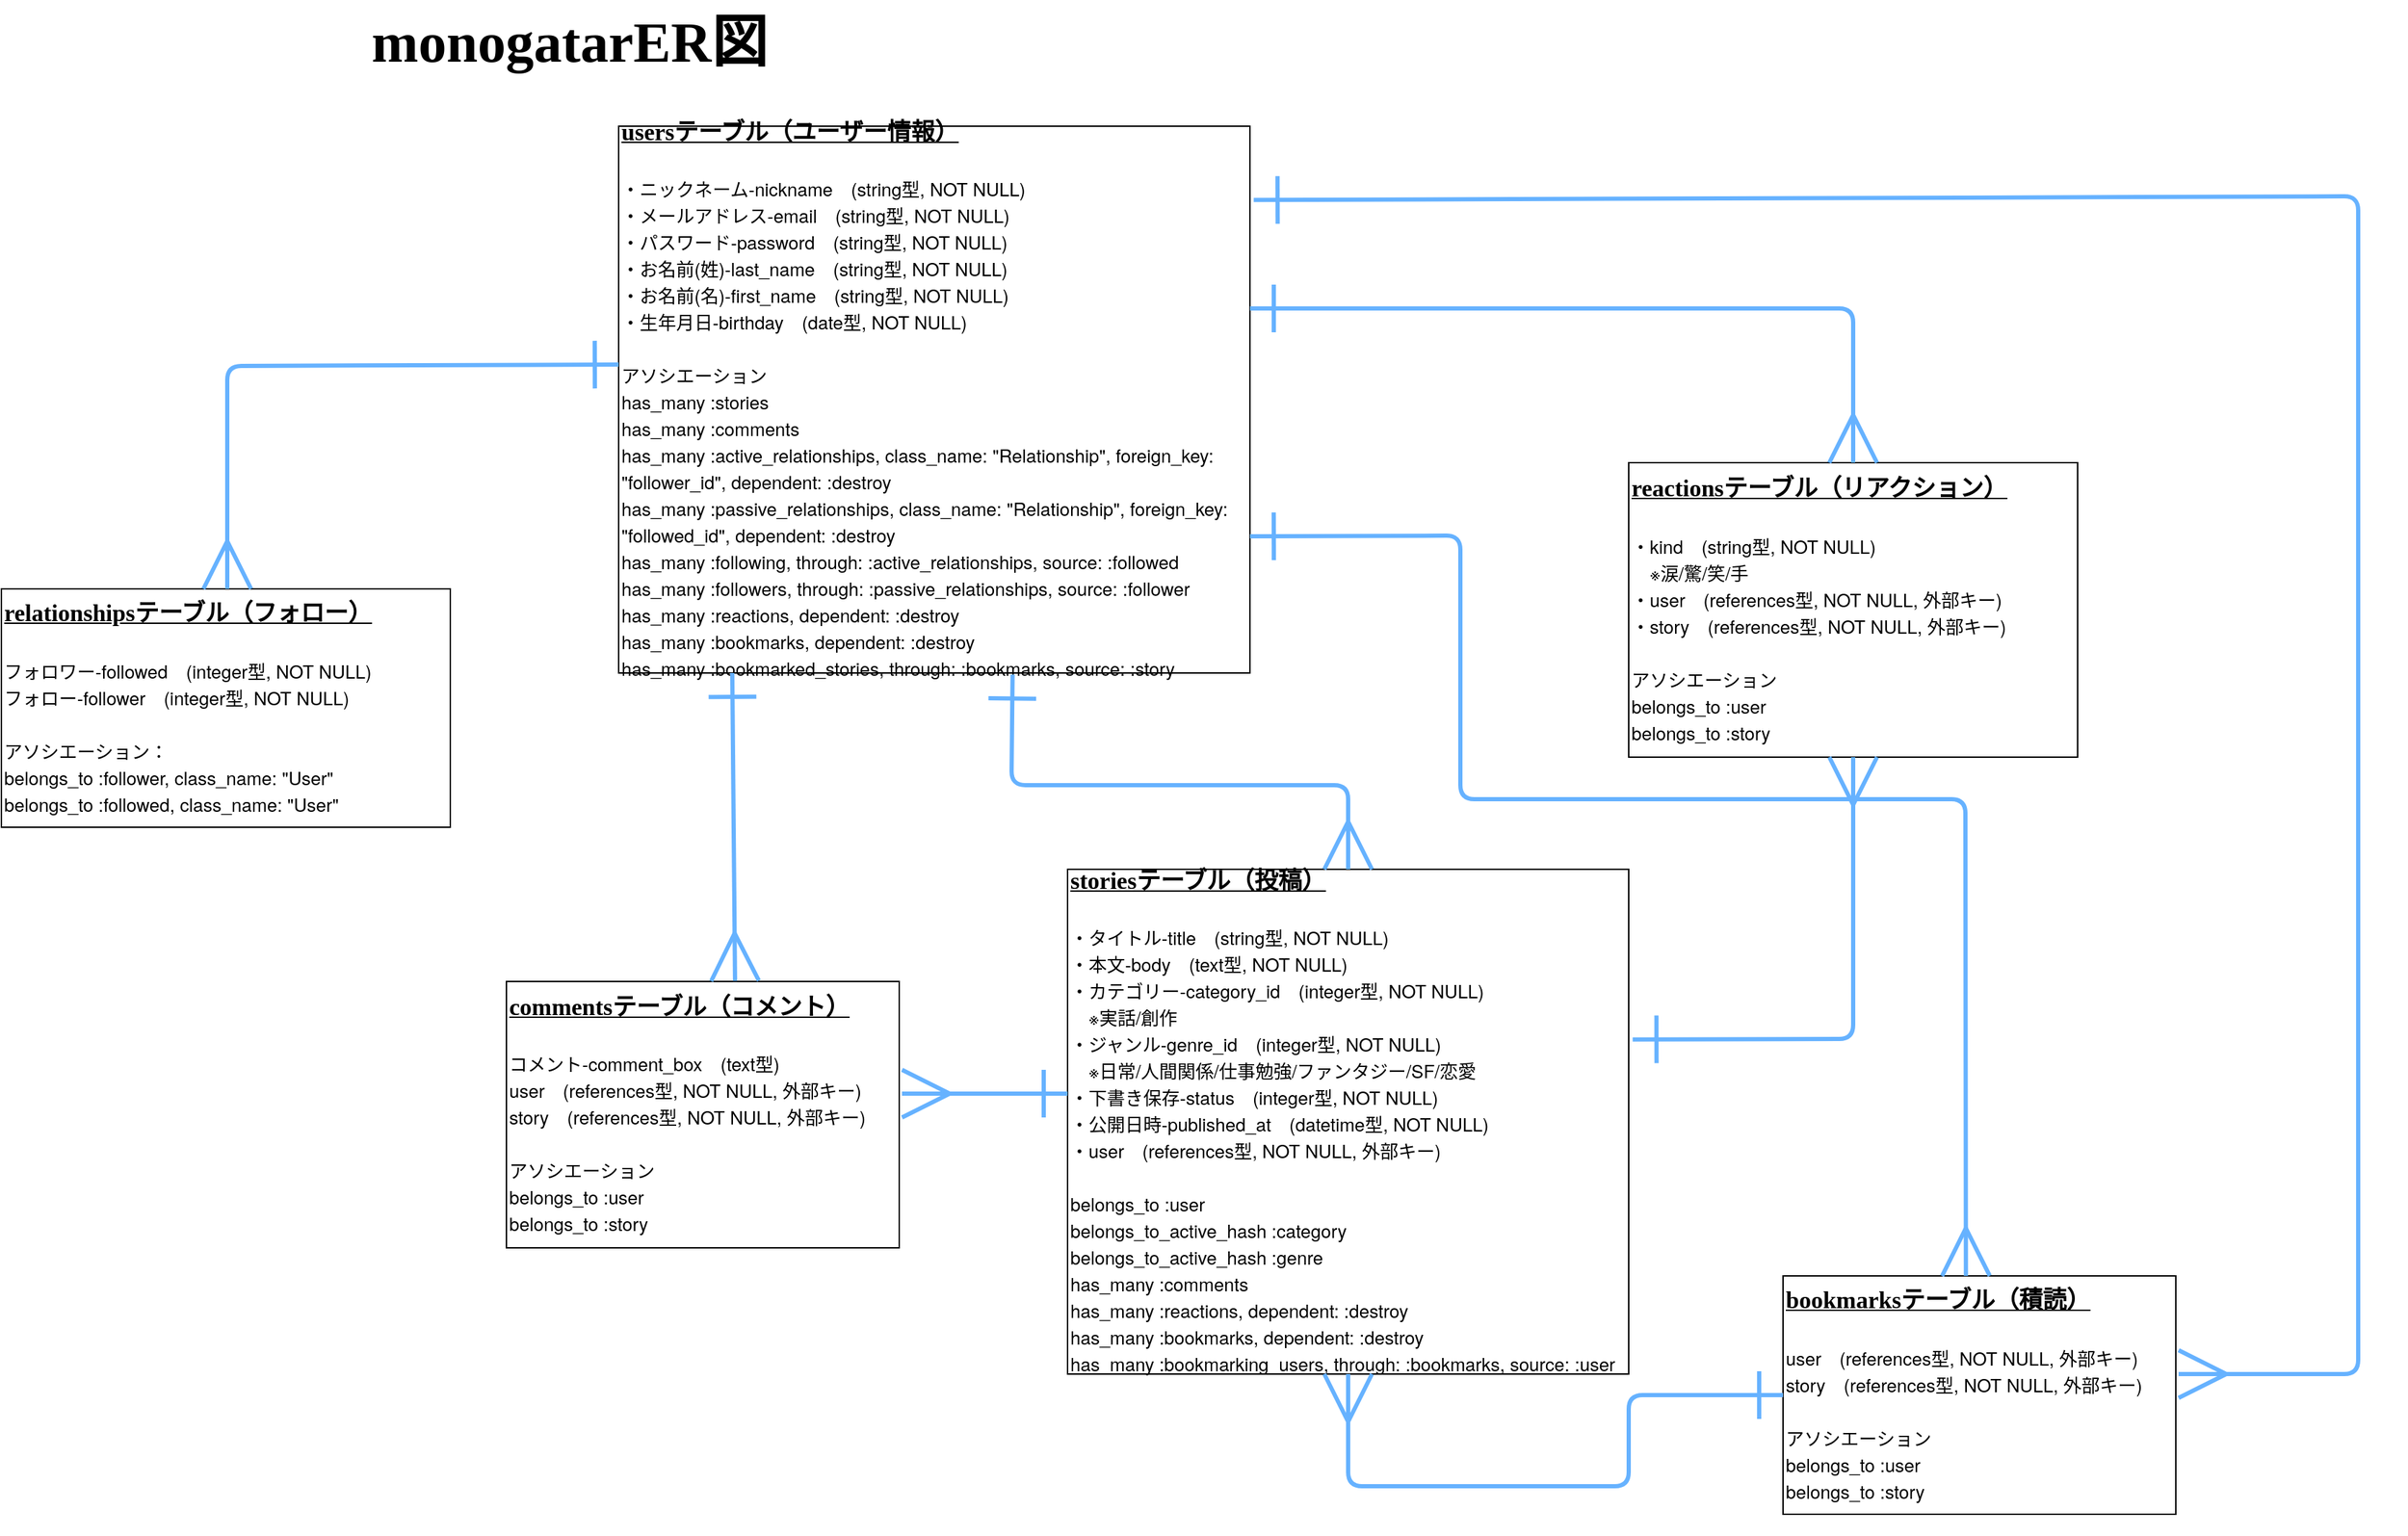 <mxfile>
    <diagram id="p2JCyT6QtljaESeIyJnu" name="er">
        <mxGraphModel dx="2963" dy="1876" grid="1" gridSize="10" guides="1" tooltips="1" connect="1" arrows="1" fold="1" page="1" pageScale="1" pageWidth="827" pageHeight="1169" math="0" shadow="0">
            <root>
                <mxCell id="0"/>
                <mxCell id="1" parent="0"/>
                <mxCell id="5" value="&lt;font face=&quot;Lucida Console&quot; style=&quot;font-size: 17px;&quot;&gt;&lt;b style=&quot;&quot;&gt;&lt;u style=&quot;&quot;&gt;usersテーブル（ユーザー情報）&lt;/u&gt;&lt;/b&gt;&lt;/font&gt;&lt;div&gt;&lt;font face=&quot;Lucida Console&quot; style=&quot;font-size: 17px;&quot;&gt;&lt;br&gt;&lt;/font&gt;&lt;/div&gt;&lt;div&gt;&lt;p style=&quot;margin: 0px; font-variant-numeric: normal; font-variant-east-asian: normal; font-variant-alternates: normal; font-size-adjust: none; font-kerning: auto; font-optical-sizing: auto; font-feature-settings: normal; font-variation-settings: normal; font-variant-position: normal; font-variant-emoji: normal; font-stretch: normal; font-size: 13px; line-height: normal; font-family: &amp;quot;Helvetica Neue&amp;quot;; color: rgb(0, 0, 0);&quot; class=&quot;p1&quot;&gt;・ニックネーム-nickname　(string型, NOT NULL)&lt;/p&gt;&lt;p style=&quot;margin: 0px; font-variant-numeric: normal; font-variant-east-asian: normal; font-variant-alternates: normal; font-size-adjust: none; font-kerning: auto; font-optical-sizing: auto; font-feature-settings: normal; font-variation-settings: normal; font-variant-position: normal; font-variant-emoji: normal; font-stretch: normal; font-size: 13px; line-height: normal; font-family: &amp;quot;Helvetica Neue&amp;quot;; color: rgb(0, 0, 0);&quot; class=&quot;p1&quot;&gt;・メールアドレス-email　(string型, NOT NULL)&lt;/p&gt;&lt;p style=&quot;margin: 0px; font-variant-numeric: normal; font-variant-east-asian: normal; font-variant-alternates: normal; font-size-adjust: none; font-kerning: auto; font-optical-sizing: auto; font-feature-settings: normal; font-variation-settings: normal; font-variant-position: normal; font-variant-emoji: normal; font-stretch: normal; font-size: 13px; line-height: normal; font-family: &amp;quot;Helvetica Neue&amp;quot;; color: rgb(0, 0, 0);&quot; class=&quot;p1&quot;&gt;・パスワード-password　(string型, NOT NULL)&lt;/p&gt;&lt;p style=&quot;margin: 0px; font-variant-numeric: normal; font-variant-east-asian: normal; font-variant-alternates: normal; font-size-adjust: none; font-kerning: auto; font-optical-sizing: auto; font-feature-settings: normal; font-variation-settings: normal; font-variant-position: normal; font-variant-emoji: normal; font-stretch: normal; font-size: 13px; line-height: normal; font-family: &amp;quot;Helvetica Neue&amp;quot;; color: rgb(0, 0, 0);&quot; class=&quot;p1&quot;&gt;・お名前(姓)-last_name　(string型, NOT NULL)&lt;/p&gt;&lt;p style=&quot;margin: 0px; font-variant-numeric: normal; font-variant-east-asian: normal; font-variant-alternates: normal; font-size-adjust: none; font-kerning: auto; font-optical-sizing: auto; font-feature-settings: normal; font-variation-settings: normal; font-variant-position: normal; font-variant-emoji: normal; font-stretch: normal; font-size: 13px; line-height: normal; font-family: &amp;quot;Helvetica Neue&amp;quot;; color: rgb(0, 0, 0);&quot; class=&quot;p1&quot;&gt;・お名前(名)-first_name　(string型, NOT NULL)&lt;/p&gt;&lt;p style=&quot;margin: 0px; font-variant-numeric: normal; font-variant-east-asian: normal; font-variant-alternates: normal; font-size-adjust: none; font-kerning: auto; font-optical-sizing: auto; font-feature-settings: normal; font-variation-settings: normal; font-variant-position: normal; font-variant-emoji: normal; font-stretch: normal; font-size: 13px; line-height: normal; font-family: &amp;quot;Helvetica Neue&amp;quot;; color: rgb(0, 0, 0);&quot; class=&quot;p1&quot;&gt;・生年月日-birthday　(date型, NOT NULL)&lt;/p&gt;&lt;p style=&quot;margin: 0px; font-variant-numeric: normal; font-variant-east-asian: normal; font-variant-alternates: normal; font-size-adjust: none; font-kerning: auto; font-optical-sizing: auto; font-feature-settings: normal; font-variation-settings: normal; font-variant-position: normal; font-variant-emoji: normal; font-stretch: normal; font-size: 13px; line-height: normal; font-family: &amp;quot;Helvetica Neue&amp;quot;; min-height: 15px; color: rgb(0, 0, 0);&quot; class=&quot;p2&quot;&gt;&lt;br&gt;&lt;/p&gt;&lt;p style=&quot;margin: 0px; font-variant-numeric: normal; font-variant-east-asian: normal; font-variant-alternates: normal; font-size-adjust: none; font-kerning: auto; font-optical-sizing: auto; font-feature-settings: normal; font-variation-settings: normal; font-variant-position: normal; font-variant-emoji: normal; font-stretch: normal; font-size: 13px; line-height: normal; font-family: &amp;quot;Helvetica Neue&amp;quot;; color: rgb(0, 0, 0);&quot; class=&quot;p1&quot;&gt;アソシエーション&lt;/p&gt;&lt;p style=&quot;margin: 0px; font-variant-numeric: normal; font-variant-east-asian: normal; font-variant-alternates: normal; font-size-adjust: none; font-kerning: auto; font-optical-sizing: auto; font-feature-settings: normal; font-variation-settings: normal; font-variant-position: normal; font-variant-emoji: normal; font-stretch: normal; font-size: 13px; line-height: normal; font-family: &amp;quot;Helvetica Neue&amp;quot;; color: rgb(0, 0, 0);&quot; class=&quot;p1&quot;&gt;has_many :stories&lt;/p&gt;&lt;p style=&quot;margin: 0px; font-variant-numeric: normal; font-variant-east-asian: normal; font-variant-alternates: normal; font-size-adjust: none; font-kerning: auto; font-optical-sizing: auto; font-feature-settings: normal; font-variation-settings: normal; font-variant-position: normal; font-variant-emoji: normal; font-stretch: normal; font-size: 13px; line-height: normal; font-family: &amp;quot;Helvetica Neue&amp;quot;; color: rgb(0, 0, 0);&quot; class=&quot;p1&quot;&gt;has_many :comments&lt;/p&gt;&lt;p style=&quot;margin: 0px; font-variant-numeric: normal; font-variant-east-asian: normal; font-variant-alternates: normal; font-size-adjust: none; font-kerning: auto; font-optical-sizing: auto; font-feature-settings: normal; font-variation-settings: normal; font-variant-position: normal; font-variant-emoji: normal; font-stretch: normal; font-size: 13px; line-height: normal; font-family: &amp;quot;Helvetica Neue&amp;quot;; color: rgb(0, 0, 0);&quot; class=&quot;p1&quot;&gt;has_many :active_relationships, class_name: &quot;Relationship&quot;, foreign_key: &quot;follower_id&quot;, dependent: :destroy&lt;/p&gt;&lt;p style=&quot;margin: 0px; font-variant-numeric: normal; font-variant-east-asian: normal; font-variant-alternates: normal; font-size-adjust: none; font-kerning: auto; font-optical-sizing: auto; font-feature-settings: normal; font-variation-settings: normal; font-variant-position: normal; font-variant-emoji: normal; font-stretch: normal; font-size: 13px; line-height: normal; font-family: &amp;quot;Helvetica Neue&amp;quot;; color: rgb(0, 0, 0);&quot; class=&quot;p1&quot;&gt;has_many :passive_relationships, class_name: &quot;Relationship&quot;, foreign_key: &quot;followed_id&quot;, dependent: :destroy&lt;/p&gt;&lt;p style=&quot;margin: 0px; font-variant-numeric: normal; font-variant-east-asian: normal; font-variant-alternates: normal; font-size-adjust: none; font-kerning: auto; font-optical-sizing: auto; font-feature-settings: normal; font-variation-settings: normal; font-variant-position: normal; font-variant-emoji: normal; font-stretch: normal; font-size: 13px; line-height: normal; font-family: &amp;quot;Helvetica Neue&amp;quot;; color: rgb(0, 0, 0);&quot; class=&quot;p1&quot;&gt;has_many :following, through: :active_relationships, source: :followed&lt;/p&gt;&lt;p style=&quot;margin: 0px; font-variant-numeric: normal; font-variant-east-asian: normal; font-variant-alternates: normal; font-size-adjust: none; font-kerning: auto; font-optical-sizing: auto; font-feature-settings: normal; font-variation-settings: normal; font-variant-position: normal; font-variant-emoji: normal; font-stretch: normal; font-size: 13px; line-height: normal; font-family: &amp;quot;Helvetica Neue&amp;quot;; color: rgb(0, 0, 0);&quot; class=&quot;p1&quot;&gt;has_many :followers, through: :passive_relationships, source: :follower&lt;/p&gt;&lt;p style=&quot;margin: 0px; font-variant-numeric: normal; font-variant-east-asian: normal; font-variant-alternates: normal; font-size-adjust: none; font-kerning: auto; font-optical-sizing: auto; font-feature-settings: normal; font-variation-settings: normal; font-variant-position: normal; font-variant-emoji: normal; font-stretch: normal; font-size: 13px; line-height: normal; font-family: &amp;quot;Helvetica Neue&amp;quot;; color: rgb(0, 0, 0);&quot; class=&quot;p1&quot;&gt;has_many :reactions, dependent: :destroy&lt;/p&gt;&lt;p style=&quot;margin: 0px; font-variant-numeric: normal; font-variant-east-asian: normal; font-variant-alternates: normal; font-size-adjust: none; font-kerning: auto; font-optical-sizing: auto; font-feature-settings: normal; font-variation-settings: normal; font-variant-position: normal; font-variant-emoji: normal; font-stretch: normal; font-size: 13px; line-height: normal; font-family: &amp;quot;Helvetica Neue&amp;quot;; color: rgb(0, 0, 0);&quot; class=&quot;p1&quot;&gt;has_many :bookmarks, dependent: :destroy&lt;/p&gt;&lt;p style=&quot;margin: 0px; font-variant-numeric: normal; font-variant-east-asian: normal; font-variant-alternates: normal; font-size-adjust: none; font-kerning: auto; font-optical-sizing: auto; font-feature-settings: normal; font-variation-settings: normal; font-variant-position: normal; font-variant-emoji: normal; font-stretch: normal; font-size: 13px; line-height: normal; font-family: &amp;quot;Helvetica Neue&amp;quot;; color: rgb(0, 0, 0);&quot; class=&quot;p1&quot;&gt;has_many :bookmarked_stories, through: :bookmarks, source: :story&lt;/p&gt;&lt;/div&gt;" style="rounded=0;whiteSpace=wrap;html=1;align=left;" parent="1" vertex="1">
                    <mxGeometry x="-200" y="150" width="450" height="390" as="geometry"/>
                </mxCell>
                <mxCell id="6" value="&lt;font style=&quot;font-size: 40px;&quot; face=&quot;Lucida Console&quot;&gt;&lt;b style=&quot;&quot;&gt;monogatar&lt;/b&gt;&lt;/font&gt;&lt;b style=&quot;font-size: 40px; font-family: &amp;quot;Lucida Console&amp;quot;; background-color: transparent;&quot;&gt;ER図&lt;/b&gt;" style="text;strokeColor=none;align=center;fillColor=none;html=1;verticalAlign=middle;whiteSpace=wrap;rounded=0;" parent="1" vertex="1">
                    <mxGeometry x="-440" y="60" width="410" height="60" as="geometry"/>
                </mxCell>
                <mxCell id="8" value="&lt;font face=&quot;Lucida Console&quot; style=&quot;font-size: 17px;&quot;&gt;&lt;b style=&quot;&quot;&gt;&lt;u style=&quot;&quot;&gt;storiesテーブル（投稿）&lt;/u&gt;&lt;/b&gt;&lt;/font&gt;&lt;div&gt;&lt;p style=&quot;margin: 0px; font-variant-numeric: normal; font-variant-east-asian: normal; font-variant-alternates: normal; font-size-adjust: none; font-kerning: auto; font-optical-sizing: auto; font-feature-settings: normal; font-variation-settings: normal; font-variant-position: normal; font-variant-emoji: normal; font-stretch: normal; font-size: 13px; line-height: normal; font-family: &amp;quot;Helvetica Neue&amp;quot;; color: rgb(0, 0, 0);&quot; class=&quot;p1&quot;&gt;&lt;br&gt;&lt;/p&gt;&lt;p style=&quot;margin: 0px; font-variant-numeric: normal; font-variant-east-asian: normal; font-variant-alternates: normal; font-size-adjust: none; font-kerning: auto; font-optical-sizing: auto; font-feature-settings: normal; font-variation-settings: normal; font-variant-position: normal; font-variant-emoji: normal; font-stretch: normal; font-size: 13px; line-height: normal; font-family: &amp;quot;Helvetica Neue&amp;quot;; color: rgb(0, 0, 0);&quot; class=&quot;p1&quot;&gt;・タイトル-title　(string型, NOT NULL)&lt;/p&gt;&lt;p style=&quot;margin: 0px; font-variant-numeric: normal; font-variant-east-asian: normal; font-variant-alternates: normal; font-size-adjust: none; font-kerning: auto; font-optical-sizing: auto; font-feature-settings: normal; font-variation-settings: normal; font-variant-position: normal; font-variant-emoji: normal; font-stretch: normal; font-size: 13px; line-height: normal; font-family: &amp;quot;Helvetica Neue&amp;quot;; color: rgb(0, 0, 0);&quot; class=&quot;p1&quot;&gt;・本文-body　(text型, NOT NULL)&lt;/p&gt;&lt;p style=&quot;margin: 0px; font-variant-numeric: normal; font-variant-east-asian: normal; font-variant-alternates: normal; font-size-adjust: none; font-kerning: auto; font-optical-sizing: auto; font-feature-settings: normal; font-variation-settings: normal; font-variant-position: normal; font-variant-emoji: normal; font-stretch: normal; font-size: 13px; line-height: normal; font-family: &amp;quot;Helvetica Neue&amp;quot;; color: rgb(0, 0, 0);&quot; class=&quot;p1&quot;&gt;・カテゴリー-category_id　(integer型, NOT NULL)&lt;/p&gt;&lt;p style=&quot;margin: 0px; font-variant-numeric: normal; font-variant-east-asian: normal; font-variant-alternates: normal; font-size-adjust: none; font-kerning: auto; font-optical-sizing: auto; font-feature-settings: normal; font-variation-settings: normal; font-variant-position: normal; font-variant-emoji: normal; font-stretch: normal; font-size: 13px; line-height: normal; font-family: &amp;quot;Helvetica Neue&amp;quot;; color: rgb(0, 0, 0);&quot; class=&quot;p1&quot;&gt;　※実話/創作&lt;/p&gt;&lt;p style=&quot;margin: 0px; font-variant-numeric: normal; font-variant-east-asian: normal; font-variant-alternates: normal; font-size-adjust: none; font-kerning: auto; font-optical-sizing: auto; font-feature-settings: normal; font-variation-settings: normal; font-variant-position: normal; font-variant-emoji: normal; font-stretch: normal; font-size: 13px; line-height: normal; font-family: &amp;quot;Helvetica Neue&amp;quot;; color: rgb(0, 0, 0);&quot; class=&quot;p1&quot;&gt;・ジャンル-genre_id　(integer型&lt;span style=&quot;color: rgb(0, 0, 0); background-color: transparent;&quot;&gt;, NOT NULL)&lt;/span&gt;&lt;/p&gt;&lt;p style=&quot;margin: 0px; font-variant-numeric: normal; font-variant-east-asian: normal; font-variant-alternates: normal; font-size-adjust: none; font-kerning: auto; font-optical-sizing: auto; font-feature-settings: normal; font-variation-settings: normal; font-variant-position: normal; font-variant-emoji: normal; font-stretch: normal; font-size: 13px; line-height: normal; font-family: &amp;quot;Helvetica Neue&amp;quot;; color: rgb(0, 0, 0);&quot; class=&quot;p1&quot;&gt;　※日常/人間関係/仕事勉強/ファンタジー/SF/恋愛&lt;/p&gt;&lt;p style=&quot;margin: 0px; font-variant-numeric: normal; font-variant-east-asian: normal; font-variant-alternates: normal; font-size-adjust: none; font-kerning: auto; font-optical-sizing: auto; font-feature-settings: normal; font-variation-settings: normal; font-variant-position: normal; font-variant-emoji: normal; font-stretch: normal; font-size: 13px; line-height: normal; font-family: &amp;quot;Helvetica Neue&amp;quot;; color: rgb(0, 0, 0);&quot; class=&quot;p1&quot;&gt;・下書き保存-status　(integer型&lt;span style=&quot;color: rgb(0, 0, 0); background-color: transparent;&quot;&gt;, NOT NULL)&lt;/span&gt;&lt;/p&gt;&lt;p style=&quot;margin: 0px; font-variant-numeric: normal; font-variant-east-asian: normal; font-variant-alternates: normal; font-size-adjust: none; font-kerning: auto; font-optical-sizing: auto; font-feature-settings: normal; font-variation-settings: normal; font-variant-position: normal; font-variant-emoji: normal; font-stretch: normal; font-size: 13px; line-height: normal; font-family: &amp;quot;Helvetica Neue&amp;quot;; color: rgb(0, 0, 0);&quot; class=&quot;p1&quot;&gt;・公開日時-&lt;span style=&quot;color: rgb(0, 0, 0); background-color: transparent;&quot;&gt;published_at　(datetime型&lt;/span&gt;&lt;span style=&quot;color: rgb(0, 0, 0); background-color: transparent;&quot;&gt;, NOT NULL)&lt;/span&gt;&lt;/p&gt;&lt;p style=&quot;margin: 0px; font-variant-numeric: normal; font-variant-east-asian: normal; font-variant-alternates: normal; font-size-adjust: none; font-kerning: auto; font-optical-sizing: auto; font-feature-settings: normal; font-variation-settings: normal; font-variant-position: normal; font-variant-emoji: normal; font-stretch: normal; font-size: 13px; line-height: normal; font-family: &amp;quot;Helvetica Neue&amp;quot;; color: rgb(0, 0, 0);&quot; class=&quot;p1&quot;&gt;・user　(references型, NOT NULL, 外部キー)&lt;/p&gt;&lt;p style=&quot;margin: 0px; font-variant-numeric: normal; font-variant-east-asian: normal; font-variant-alternates: normal; font-size-adjust: none; font-kerning: auto; font-optical-sizing: auto; font-feature-settings: normal; font-variation-settings: normal; font-variant-position: normal; font-variant-emoji: normal; font-stretch: normal; font-size: 13px; line-height: normal; font-family: &amp;quot;Helvetica Neue&amp;quot;; min-height: 15px; color: rgb(0, 0, 0);&quot; class=&quot;p2&quot;&gt;&lt;br&gt;&lt;/p&gt;&lt;p style=&quot;margin: 0px; font-variant-numeric: normal; font-variant-east-asian: normal; font-variant-alternates: normal; font-size-adjust: none; font-kerning: auto; font-optical-sizing: auto; font-feature-settings: normal; font-variation-settings: normal; font-variant-position: normal; font-variant-emoji: normal; font-stretch: normal; font-size: 13px; line-height: normal; font-family: &amp;quot;Helvetica Neue&amp;quot;; color: rgb(0, 0, 0);&quot; class=&quot;p1&quot;&gt;belongs_to :user&lt;/p&gt;&lt;p style=&quot;margin: 0px; font-variant-numeric: normal; font-variant-east-asian: normal; font-variant-alternates: normal; font-size-adjust: none; font-kerning: auto; font-optical-sizing: auto; font-feature-settings: normal; font-variation-settings: normal; font-variant-position: normal; font-variant-emoji: normal; font-stretch: normal; font-size: 13px; line-height: normal; font-family: &amp;quot;Helvetica Neue&amp;quot;; color: rgb(0, 0, 0);&quot; class=&quot;p1&quot;&gt;belongs_to_active_hash :category&lt;/p&gt;&lt;p style=&quot;margin: 0px; font-variant-numeric: normal; font-variant-east-asian: normal; font-variant-alternates: normal; font-size-adjust: none; font-kerning: auto; font-optical-sizing: auto; font-feature-settings: normal; font-variation-settings: normal; font-variant-position: normal; font-variant-emoji: normal; font-stretch: normal; font-size: 13px; line-height: normal; font-family: &amp;quot;Helvetica Neue&amp;quot;; color: rgb(0, 0, 0);&quot; class=&quot;p1&quot;&gt;belongs_to_active_hash :genre&lt;/p&gt;&lt;p style=&quot;margin: 0px; font-variant-numeric: normal; font-variant-east-asian: normal; font-variant-alternates: normal; font-size-adjust: none; font-kerning: auto; font-optical-sizing: auto; font-feature-settings: normal; font-variation-settings: normal; font-variant-position: normal; font-variant-emoji: normal; font-stretch: normal; font-size: 13px; line-height: normal; font-family: &amp;quot;Helvetica Neue&amp;quot;; color: rgb(0, 0, 0);&quot; class=&quot;p1&quot;&gt;has_many :comments&lt;/p&gt;&lt;p style=&quot;margin: 0px; font-variant-numeric: normal; font-variant-east-asian: normal; font-variant-alternates: normal; font-size-adjust: none; font-kerning: auto; font-optical-sizing: auto; font-feature-settings: normal; font-variation-settings: normal; font-variant-position: normal; font-variant-emoji: normal; font-stretch: normal; font-size: 13px; line-height: normal; font-family: &amp;quot;Helvetica Neue&amp;quot;; color: rgb(0, 0, 0);&quot; class=&quot;p1&quot;&gt;has_many :reactions, dependent: :destroy&lt;/p&gt;&lt;p style=&quot;margin: 0px; font-variant-numeric: normal; font-variant-east-asian: normal; font-variant-alternates: normal; font-size-adjust: none; font-kerning: auto; font-optical-sizing: auto; font-feature-settings: normal; font-variation-settings: normal; font-variant-position: normal; font-variant-emoji: normal; font-stretch: normal; font-size: 13px; line-height: normal; font-family: &amp;quot;Helvetica Neue&amp;quot;; color: rgb(0, 0, 0);&quot; class=&quot;p1&quot;&gt;has_many :bookmarks, dependent: :destroy&lt;/p&gt;&lt;p style=&quot;margin: 0px; font-variant-numeric: normal; font-variant-east-asian: normal; font-variant-alternates: normal; font-size-adjust: none; font-kerning: auto; font-optical-sizing: auto; font-feature-settings: normal; font-variation-settings: normal; font-variant-position: normal; font-variant-emoji: normal; font-stretch: normal; font-size: 13px; line-height: normal; font-family: &amp;quot;Helvetica Neue&amp;quot;; color: rgb(0, 0, 0);&quot; class=&quot;p1&quot;&gt;has_many :bookmarking_users, through: :bookmarks, source: :user&lt;/p&gt;&lt;/div&gt;" style="rounded=0;whiteSpace=wrap;html=1;align=left;" parent="1" vertex="1">
                    <mxGeometry x="120" y="680" width="400" height="360" as="geometry"/>
                </mxCell>
                <mxCell id="9" value="&lt;font face=&quot;Lucida Console&quot; style=&quot;font-size: 17px;&quot;&gt;&lt;b style=&quot;&quot;&gt;&lt;u style=&quot;&quot;&gt;commentsテーブル（コメント）&lt;/u&gt;&lt;/b&gt;&lt;/font&gt;&lt;div&gt;&lt;font face=&quot;Lucida Console&quot; style=&quot;font-size: 17px;&quot;&gt;&lt;br&gt;&lt;/font&gt;&lt;/div&gt;&lt;div&gt;&lt;p style=&quot;margin: 0px; font-variant-numeric: normal; font-variant-east-asian: normal; font-variant-alternates: normal; font-size-adjust: none; font-kerning: auto; font-optical-sizing: auto; font-feature-settings: normal; font-variation-settings: normal; font-variant-position: normal; font-variant-emoji: normal; font-stretch: normal; font-size: 13px; line-height: normal; font-family: &amp;quot;Helvetica Neue&amp;quot;; color: rgb(0, 0, 0);&quot; class=&quot;p1&quot;&gt;コメント-comment_box　(text型)&lt;/p&gt;&lt;p style=&quot;margin: 0px; font-variant-numeric: normal; font-variant-east-asian: normal; font-variant-alternates: normal; font-size-adjust: none; font-kerning: auto; font-optical-sizing: auto; font-feature-settings: normal; font-variation-settings: normal; font-variant-position: normal; font-variant-emoji: normal; font-stretch: normal; font-size: 13px; line-height: normal; font-family: &amp;quot;Helvetica Neue&amp;quot;; color: rgb(0, 0, 0);&quot; class=&quot;p1&quot;&gt;user　(references型, NOT NULL, 外部キー)&lt;/p&gt;&lt;p style=&quot;margin: 0px; font-variant-numeric: normal; font-variant-east-asian: normal; font-variant-alternates: normal; font-size-adjust: none; font-kerning: auto; font-optical-sizing: auto; font-feature-settings: normal; font-variation-settings: normal; font-variant-position: normal; font-variant-emoji: normal; font-stretch: normal; font-size: 13px; line-height: normal; font-family: &amp;quot;Helvetica Neue&amp;quot;; color: rgb(0, 0, 0);&quot; class=&quot;p1&quot;&gt;story　(references型, NOT NULL, 外部キー)&lt;/p&gt;&lt;p style=&quot;margin: 0px; font-variant-numeric: normal; font-variant-east-asian: normal; font-variant-alternates: normal; font-size-adjust: none; font-kerning: auto; font-optical-sizing: auto; font-feature-settings: normal; font-variation-settings: normal; font-variant-position: normal; font-variant-emoji: normal; font-stretch: normal; font-size: 13px; line-height: normal; font-family: &amp;quot;Helvetica Neue&amp;quot;; min-height: 15px; color: rgb(0, 0, 0);&quot; class=&quot;p2&quot;&gt;&lt;br&gt;&lt;/p&gt;&lt;p style=&quot;margin: 0px; font-variant-numeric: normal; font-variant-east-asian: normal; font-variant-alternates: normal; font-size-adjust: none; font-kerning: auto; font-optical-sizing: auto; font-feature-settings: normal; font-variation-settings: normal; font-variant-position: normal; font-variant-emoji: normal; font-stretch: normal; font-size: 13px; line-height: normal; font-family: &amp;quot;Helvetica Neue&amp;quot;; color: rgb(0, 0, 0);&quot; class=&quot;p1&quot;&gt;アソシエーション&lt;/p&gt;&lt;p style=&quot;margin: 0px; font-variant-numeric: normal; font-variant-east-asian: normal; font-variant-alternates: normal; font-size-adjust: none; font-kerning: auto; font-optical-sizing: auto; font-feature-settings: normal; font-variation-settings: normal; font-variant-position: normal; font-variant-emoji: normal; font-stretch: normal; font-size: 13px; line-height: normal; font-family: &amp;quot;Helvetica Neue&amp;quot;; color: rgb(0, 0, 0);&quot; class=&quot;p1&quot;&gt;belongs_to :user&lt;/p&gt;&lt;p style=&quot;margin: 0px; font-variant-numeric: normal; font-variant-east-asian: normal; font-variant-alternates: normal; font-size-adjust: none; font-kerning: auto; font-optical-sizing: auto; font-feature-settings: normal; font-variation-settings: normal; font-variant-position: normal; font-variant-emoji: normal; font-stretch: normal; font-size: 13px; line-height: normal; font-family: &amp;quot;Helvetica Neue&amp;quot;; color: rgb(0, 0, 0);&quot; class=&quot;p1&quot;&gt;belongs_to :story&lt;/p&gt;&lt;/div&gt;" style="rounded=0;whiteSpace=wrap;html=1;align=left;" parent="1" vertex="1">
                    <mxGeometry x="-280" y="760" width="280" height="190" as="geometry"/>
                </mxCell>
                <mxCell id="10" value="&lt;font face=&quot;Lucida Console&quot; style=&quot;font-size: 17px;&quot;&gt;&lt;b style=&quot;&quot;&gt;&lt;u style=&quot;&quot;&gt;reactionsテーブル（リアクション）&lt;/u&gt;&lt;/b&gt;&lt;/font&gt;&lt;div&gt;&lt;font face=&quot;Lucida Console&quot; style=&quot;font-size: 17px;&quot;&gt;&lt;br&gt;&lt;/font&gt;&lt;/div&gt;&lt;div&gt;&lt;p style=&quot;margin: 0px; font-variant-numeric: normal; font-variant-east-asian: normal; font-variant-alternates: normal; font-size-adjust: none; font-kerning: auto; font-optical-sizing: auto; font-feature-settings: normal; font-variation-settings: normal; font-variant-position: normal; font-variant-emoji: normal; font-stretch: normal; font-size: 13px; line-height: normal; font-family: &amp;quot;Helvetica Neue&amp;quot;; color: rgb(0, 0, 0);&quot; class=&quot;p1&quot;&gt;・kind　(string型, NOT NULL)&lt;/p&gt;&lt;p style=&quot;margin: 0px; font-variant-numeric: normal; font-variant-east-asian: normal; font-variant-alternates: normal; font-size-adjust: none; font-kerning: auto; font-optical-sizing: auto; font-feature-settings: normal; font-variation-settings: normal; font-variant-position: normal; font-variant-emoji: normal; font-stretch: normal; font-size: 13px; line-height: normal; font-family: &amp;quot;Helvetica Neue&amp;quot;; color: rgb(0, 0, 0);&quot; class=&quot;p1&quot;&gt;　※涙/驚/笑/手&lt;/p&gt;&lt;p style=&quot;margin: 0px; font-variant-numeric: normal; font-variant-east-asian: normal; font-variant-alternates: normal; font-size-adjust: none; font-kerning: auto; font-optical-sizing: auto; font-feature-settings: normal; font-variation-settings: normal; font-variant-position: normal; font-variant-emoji: normal; font-stretch: normal; font-size: 13px; line-height: normal; font-family: &amp;quot;Helvetica Neue&amp;quot;; color: rgb(0, 0, 0);&quot; class=&quot;p1&quot;&gt;・user　(references型, NOT NULL, 外部キー)&lt;/p&gt;&lt;p style=&quot;margin: 0px; font-variant-numeric: normal; font-variant-east-asian: normal; font-variant-alternates: normal; font-size-adjust: none; font-kerning: auto; font-optical-sizing: auto; font-feature-settings: normal; font-variation-settings: normal; font-variant-position: normal; font-variant-emoji: normal; font-stretch: normal; font-size: 13px; line-height: normal; font-family: &amp;quot;Helvetica Neue&amp;quot;; color: rgb(0, 0, 0);&quot; class=&quot;p1&quot;&gt;・story　(references型, NOT NULL, 外部キー)&lt;/p&gt;&lt;p style=&quot;margin: 0px; font-variant-numeric: normal; font-variant-east-asian: normal; font-variant-alternates: normal; font-size-adjust: none; font-kerning: auto; font-optical-sizing: auto; font-feature-settings: normal; font-variation-settings: normal; font-variant-position: normal; font-variant-emoji: normal; font-stretch: normal; font-size: 13px; line-height: normal; font-family: &amp;quot;Helvetica Neue&amp;quot;; min-height: 15px; color: rgb(0, 0, 0);&quot; class=&quot;p2&quot;&gt;&lt;br&gt;&lt;/p&gt;&lt;p style=&quot;margin: 0px; font-variant-numeric: normal; font-variant-east-asian: normal; font-variant-alternates: normal; font-size-adjust: none; font-kerning: auto; font-optical-sizing: auto; font-feature-settings: normal; font-variation-settings: normal; font-variant-position: normal; font-variant-emoji: normal; font-stretch: normal; font-size: 13px; line-height: normal; font-family: &amp;quot;Helvetica Neue&amp;quot;; color: rgb(0, 0, 0);&quot; class=&quot;p1&quot;&gt;アソシエーション&lt;/p&gt;&lt;p style=&quot;margin: 0px; font-variant-numeric: normal; font-variant-east-asian: normal; font-variant-alternates: normal; font-size-adjust: none; font-kerning: auto; font-optical-sizing: auto; font-feature-settings: normal; font-variation-settings: normal; font-variant-position: normal; font-variant-emoji: normal; font-stretch: normal; font-size: 13px; line-height: normal; font-family: &amp;quot;Helvetica Neue&amp;quot;; color: rgb(0, 0, 0);&quot; class=&quot;p1&quot;&gt;belongs_to :user&amp;nbsp;&lt;span class=&quot;Apple-converted-space&quot;&gt;&amp;nbsp;&lt;/span&gt;&lt;/p&gt;&lt;p style=&quot;margin: 0px; font-variant-numeric: normal; font-variant-east-asian: normal; font-variant-alternates: normal; font-size-adjust: none; font-kerning: auto; font-optical-sizing: auto; font-feature-settings: normal; font-variation-settings: normal; font-variant-position: normal; font-variant-emoji: normal; font-stretch: normal; font-size: 13px; line-height: normal; font-family: &amp;quot;Helvetica Neue&amp;quot;; color: rgb(0, 0, 0);&quot; class=&quot;p1&quot;&gt;belongs_to :story&lt;/p&gt;&lt;/div&gt;" style="rounded=0;whiteSpace=wrap;html=1;align=left;" parent="1" vertex="1">
                    <mxGeometry x="520" y="390" width="320" height="210" as="geometry"/>
                </mxCell>
                <mxCell id="11" value="&lt;font face=&quot;Lucida Console&quot; style=&quot;font-size: 17px;&quot;&gt;&lt;b style=&quot;&quot;&gt;&lt;u style=&quot;&quot;&gt;relationshipsテーブル（フォロー）&lt;/u&gt;&lt;/b&gt;&lt;/font&gt;&lt;div&gt;&lt;font face=&quot;Lucida Console&quot; style=&quot;font-size: 17px;&quot;&gt;&lt;br&gt;&lt;/font&gt;&lt;/div&gt;&lt;div&gt;&lt;p style=&quot;margin: 0px; font-variant-numeric: normal; font-variant-east-asian: normal; font-variant-alternates: normal; font-size-adjust: none; font-kerning: auto; font-optical-sizing: auto; font-feature-settings: normal; font-variation-settings: normal; font-variant-position: normal; font-variant-emoji: normal; font-stretch: normal; font-size: 13px; line-height: normal; font-family: &amp;quot;Helvetica Neue&amp;quot;; color: rgb(0, 0, 0);&quot; class=&quot;p1&quot;&gt;フォロワー-followed　(integer型, NOT NULL)&lt;/p&gt;&lt;p style=&quot;margin: 0px; font-variant-numeric: normal; font-variant-east-asian: normal; font-variant-alternates: normal; font-size-adjust: none; font-kerning: auto; font-optical-sizing: auto; font-feature-settings: normal; font-variation-settings: normal; font-variant-position: normal; font-variant-emoji: normal; font-stretch: normal; font-size: 13px; line-height: normal; font-family: &amp;quot;Helvetica Neue&amp;quot;; color: rgb(0, 0, 0);&quot; class=&quot;p1&quot;&gt;フォロー-follower　(integer型, NOT NULL)&lt;/p&gt;&lt;p style=&quot;margin: 0px; font-variant-numeric: normal; font-variant-east-asian: normal; font-variant-alternates: normal; font-size-adjust: none; font-kerning: auto; font-optical-sizing: auto; font-feature-settings: normal; font-variation-settings: normal; font-variant-position: normal; font-variant-emoji: normal; font-stretch: normal; font-size: 13px; line-height: normal; font-family: &amp;quot;Helvetica Neue&amp;quot;; min-height: 15px; color: rgb(0, 0, 0);&quot; class=&quot;p2&quot;&gt;&lt;br&gt;&lt;/p&gt;&lt;p style=&quot;margin: 0px; font-variant-numeric: normal; font-variant-east-asian: normal; font-variant-alternates: normal; font-size-adjust: none; font-kerning: auto; font-optical-sizing: auto; font-feature-settings: normal; font-variation-settings: normal; font-variant-position: normal; font-variant-emoji: normal; font-stretch: normal; font-size: 13px; line-height: normal; font-family: &amp;quot;Helvetica Neue&amp;quot;; color: rgb(0, 0, 0);&quot; class=&quot;p1&quot;&gt;アソシエーション：&lt;/p&gt;&lt;p style=&quot;margin: 0px; font-variant-numeric: normal; font-variant-east-asian: normal; font-variant-alternates: normal; font-size-adjust: none; font-kerning: auto; font-optical-sizing: auto; font-feature-settings: normal; font-variation-settings: normal; font-variant-position: normal; font-variant-emoji: normal; font-stretch: normal; font-size: 13px; line-height: normal; font-family: &amp;quot;Helvetica Neue&amp;quot;; color: rgb(0, 0, 0);&quot; class=&quot;p1&quot;&gt;belongs_to :follower, class_name: &quot;User&quot;&lt;/p&gt;&lt;p style=&quot;margin: 0px; font-variant-numeric: normal; font-variant-east-asian: normal; font-variant-alternates: normal; font-size-adjust: none; font-kerning: auto; font-optical-sizing: auto; font-feature-settings: normal; font-variation-settings: normal; font-variant-position: normal; font-variant-emoji: normal; font-stretch: normal; font-size: 13px; line-height: normal; font-family: &amp;quot;Helvetica Neue&amp;quot;; color: rgb(0, 0, 0);&quot; class=&quot;p1&quot;&gt;belongs_to :followed, class_name: &quot;User&quot;&lt;/p&gt;&lt;/div&gt;" style="rounded=0;whiteSpace=wrap;html=1;align=left;" parent="1" vertex="1">
                    <mxGeometry x="-640" y="480" width="320" height="170" as="geometry"/>
                </mxCell>
                <mxCell id="41" value="&lt;font face=&quot;Lucida Console&quot; style=&quot;font-size: 17px;&quot;&gt;&lt;b style=&quot;&quot;&gt;&lt;u style=&quot;&quot;&gt;bookmarksテーブル（積読）&lt;/u&gt;&lt;/b&gt;&lt;/font&gt;&lt;div&gt;&lt;font face=&quot;Lucida Console&quot; style=&quot;font-size: 17px;&quot;&gt;&lt;br&gt;&lt;/font&gt;&lt;/div&gt;&lt;div&gt;&lt;p style=&quot;margin: 0px; font-variant-numeric: normal; font-variant-east-asian: normal; font-variant-alternates: normal; font-size-adjust: none; font-kerning: auto; font-optical-sizing: auto; font-feature-settings: normal; font-variation-settings: normal; font-variant-position: normal; font-variant-emoji: normal; font-stretch: normal; font-size: 13px; line-height: normal; font-family: &amp;quot;Helvetica Neue&amp;quot;; color: rgb(0, 0, 0);&quot; class=&quot;p1&quot;&gt;user　(references型, NOT NULL, 外部キー)&lt;/p&gt;&lt;p style=&quot;margin: 0px; font-variant-numeric: normal; font-variant-east-asian: normal; font-variant-alternates: normal; font-size-adjust: none; font-kerning: auto; font-optical-sizing: auto; font-feature-settings: normal; font-variation-settings: normal; font-variant-position: normal; font-variant-emoji: normal; font-stretch: normal; font-size: 13px; line-height: normal; font-family: &amp;quot;Helvetica Neue&amp;quot;; color: rgb(0, 0, 0);&quot; class=&quot;p1&quot;&gt;story　(references型, NOT NULL, 外部キー)&lt;/p&gt;&lt;p style=&quot;margin: 0px; font-variant-numeric: normal; font-variant-east-asian: normal; font-variant-alternates: normal; font-size-adjust: none; font-kerning: auto; font-optical-sizing: auto; font-feature-settings: normal; font-variation-settings: normal; font-variant-position: normal; font-variant-emoji: normal; font-stretch: normal; font-size: 13px; line-height: normal; font-family: &amp;quot;Helvetica Neue&amp;quot;; min-height: 15px; color: rgb(0, 0, 0);&quot; class=&quot;p2&quot;&gt;&lt;br&gt;&lt;/p&gt;&lt;p style=&quot;margin: 0px; font-variant-numeric: normal; font-variant-east-asian: normal; font-variant-alternates: normal; font-size-adjust: none; font-kerning: auto; font-optical-sizing: auto; font-feature-settings: normal; font-variation-settings: normal; font-variant-position: normal; font-variant-emoji: normal; font-stretch: normal; font-size: 13px; line-height: normal; font-family: &amp;quot;Helvetica Neue&amp;quot;; color: rgb(0, 0, 0);&quot; class=&quot;p1&quot;&gt;アソシエーション&lt;/p&gt;&lt;p style=&quot;margin: 0px; font-variant-numeric: normal; font-variant-east-asian: normal; font-variant-alternates: normal; font-size-adjust: none; font-kerning: auto; font-optical-sizing: auto; font-feature-settings: normal; font-variation-settings: normal; font-variant-position: normal; font-variant-emoji: normal; font-stretch: normal; font-size: 13px; line-height: normal; font-family: &amp;quot;Helvetica Neue&amp;quot;; color: rgb(0, 0, 0);&quot; class=&quot;p1&quot;&gt;belongs_to :user&lt;/p&gt;&lt;p style=&quot;margin: 0px; font-variant-numeric: normal; font-variant-east-asian: normal; font-variant-alternates: normal; font-size-adjust: none; font-kerning: auto; font-optical-sizing: auto; font-feature-settings: normal; font-variation-settings: normal; font-variant-position: normal; font-variant-emoji: normal; font-stretch: normal; font-size: 13px; line-height: normal; font-family: &amp;quot;Helvetica Neue&amp;quot;; color: rgb(0, 0, 0);&quot; class=&quot;p1&quot;&gt;belongs_to :story&lt;/p&gt;&lt;/div&gt;" style="rounded=0;whiteSpace=wrap;html=1;align=left;" vertex="1" parent="1">
                    <mxGeometry x="630" y="970" width="280" height="170" as="geometry"/>
                </mxCell>
                <mxCell id="42" style="edgeStyle=none;html=1;exitX=0.624;exitY=1.003;exitDx=0;exitDy=0;fontColor=#66B2FF;endSize=30;startSize=30;startArrow=ERone;startFill=0;endArrow=ERmany;endFill=0;strokeColor=#66B2FF;strokeWidth=3;exitPerimeter=0;entryX=0.5;entryY=0;entryDx=0;entryDy=0;" edge="1" parent="1" source="5" target="8">
                    <mxGeometry relative="1" as="geometry">
                        <mxPoint x="340" y="650" as="targetPoint"/>
                        <Array as="points">
                            <mxPoint x="80" y="620"/>
                            <mxPoint x="320" y="620"/>
                        </Array>
                    </mxGeometry>
                </mxCell>
                <mxCell id="43" style="edgeStyle=none;html=1;exitX=0.624;exitY=1.003;exitDx=0;exitDy=0;fontColor=#66B2FF;endSize=30;startSize=30;startArrow=ERone;startFill=0;endArrow=ERmany;endFill=0;strokeColor=#66B2FF;strokeWidth=3;exitPerimeter=0;entryX=0.5;entryY=0;entryDx=0;entryDy=0;" edge="1" parent="1" target="10">
                    <mxGeometry relative="1" as="geometry">
                        <mxPoint x="250" y="280" as="sourcePoint"/>
                        <mxPoint x="680" y="370" as="targetPoint"/>
                        <Array as="points">
                            <mxPoint x="680" y="280"/>
                        </Array>
                    </mxGeometry>
                </mxCell>
                <mxCell id="44" style="edgeStyle=none;html=1;exitX=1;exitY=0.75;exitDx=0;exitDy=0;fontColor=#66B2FF;endSize=30;startSize=30;startArrow=ERone;startFill=0;endArrow=ERmany;endFill=0;strokeColor=#66B2FF;strokeWidth=3;" edge="1" parent="1" source="5">
                    <mxGeometry relative="1" as="geometry">
                        <mxPoint x="320" y="500" as="sourcePoint"/>
                        <mxPoint x="760.36" y="970" as="targetPoint"/>
                        <Array as="points">
                            <mxPoint x="400" y="442"/>
                            <mxPoint x="400" y="630"/>
                            <mxPoint x="760" y="630"/>
                        </Array>
                    </mxGeometry>
                </mxCell>
                <mxCell id="46" style="edgeStyle=none;html=1;exitX=0.624;exitY=1.003;exitDx=0;exitDy=0;fontColor=#66B2FF;endSize=30;startSize=30;startArrow=ERone;startFill=0;endArrow=ERmany;endFill=0;strokeColor=#66B2FF;strokeWidth=3;exitPerimeter=0;entryX=0.582;entryY=-0.002;entryDx=0;entryDy=0;entryPerimeter=0;" edge="1" parent="1" target="9">
                    <mxGeometry relative="1" as="geometry">
                        <mxPoint x="-119" y="540" as="sourcePoint"/>
                        <mxPoint x="104" y="680" as="targetPoint"/>
                        <Array as="points"/>
                    </mxGeometry>
                </mxCell>
                <mxCell id="47" style="edgeStyle=none;html=1;fontColor=#66B2FF;endSize=30;startSize=30;startArrow=ERone;startFill=0;endArrow=ERmany;endFill=0;strokeColor=#66B2FF;strokeWidth=3;entryX=0.582;entryY=-0.002;entryDx=0;entryDy=0;entryPerimeter=0;" edge="1" parent="1">
                    <mxGeometry relative="1" as="geometry">
                        <mxPoint x="-200" y="320" as="sourcePoint"/>
                        <mxPoint x="-479" y="480" as="targetPoint"/>
                        <Array as="points">
                            <mxPoint x="-479" y="321"/>
                        </Array>
                    </mxGeometry>
                </mxCell>
                <mxCell id="48" style="edgeStyle=none;html=1;exitX=1.007;exitY=0.337;exitDx=0;exitDy=0;fontColor=#66B2FF;endSize=30;startSize=30;startArrow=ERone;startFill=0;endArrow=ERmany;endFill=0;strokeColor=#66B2FF;strokeWidth=3;exitPerimeter=0;entryX=0.5;entryY=1;entryDx=0;entryDy=0;" edge="1" parent="1" source="8" target="10">
                    <mxGeometry relative="1" as="geometry">
                        <mxPoint x="620" y="680" as="sourcePoint"/>
                        <mxPoint x="622" y="900" as="targetPoint"/>
                        <Array as="points">
                            <mxPoint x="680" y="801"/>
                        </Array>
                    </mxGeometry>
                </mxCell>
                <mxCell id="50" style="edgeStyle=none;html=1;exitX=0;exitY=0.5;exitDx=0;exitDy=0;fontColor=#66B2FF;endSize=30;startSize=30;startArrow=ERone;startFill=0;endArrow=ERmany;endFill=0;strokeColor=#66B2FF;strokeWidth=3;entryX=0.5;entryY=1;entryDx=0;entryDy=0;" edge="1" parent="1" source="41" target="8">
                    <mxGeometry relative="1" as="geometry">
                        <mxPoint x="420" y="910" as="sourcePoint"/>
                        <mxPoint x="422" y="1130" as="targetPoint"/>
                        <Array as="points">
                            <mxPoint x="520" y="1055"/>
                            <mxPoint x="520" y="1120"/>
                            <mxPoint x="320" y="1120"/>
                        </Array>
                    </mxGeometry>
                </mxCell>
                <mxCell id="51" style="edgeStyle=none;html=1;fontColor=#66B2FF;endSize=30;startSize=30;startArrow=ERone;startFill=0;endArrow=ERmany;endFill=0;strokeColor=#66B2FF;strokeWidth=3;entryX=0.582;entryY=-0.002;entryDx=0;entryDy=0;entryPerimeter=0;" edge="1" parent="1">
                    <mxGeometry relative="1" as="geometry">
                        <mxPoint x="120" y="840" as="sourcePoint"/>
                        <mxPoint x="2" y="840" as="targetPoint"/>
                        <Array as="points"/>
                    </mxGeometry>
                </mxCell>
                <mxCell id="52" style="edgeStyle=none;html=1;fontColor=#66B2FF;endSize=30;startSize=30;startArrow=ERone;startFill=0;endArrow=ERmany;endFill=0;strokeColor=#66B2FF;strokeWidth=3;entryX=0.582;entryY=-0.002;entryDx=0;entryDy=0;entryPerimeter=0;exitX=1.006;exitY=0.135;exitDx=0;exitDy=0;exitPerimeter=0;" edge="1" parent="1" source="5">
                    <mxGeometry relative="1" as="geometry">
                        <mxPoint x="270" y="230" as="sourcePoint"/>
                        <mxPoint x="912" y="1040" as="targetPoint"/>
                        <Array as="points">
                            <mxPoint x="1040" y="200"/>
                            <mxPoint x="1040" y="1040"/>
                        </Array>
                    </mxGeometry>
                </mxCell>
            </root>
        </mxGraphModel>
    </diagram>
    <diagram id="APQKVD8XWRh-XZVgQqSL" name="遷移図">
        <mxGraphModel dx="1958" dy="993" grid="1" gridSize="10" guides="1" tooltips="1" connect="1" arrows="1" fold="1" page="1" pageScale="1" pageWidth="827" pageHeight="1169" math="0" shadow="0">
            <root>
                <mxCell id="0"/>
                <mxCell id="1" parent="0"/>
                <mxCell id="ey2fRBBQ7jcZbXcrRvLS-10" style="edgeStyle=none;html=1;entryX=0;entryY=0.5;entryDx=0;entryDy=0;endArrow=none;endFill=0;strokeColor=#4D4D4D;strokeWidth=3;" edge="1" parent="1" target="ey2fRBBQ7jcZbXcrRvLS-2">
                    <mxGeometry relative="1" as="geometry">
                        <mxPoint x="-80" y="190" as="sourcePoint"/>
                    </mxGeometry>
                </mxCell>
                <mxCell id="hnsvAvtYoD43WtbHYuyU-1" value="&lt;font style=&quot;font-size: 20px;&quot;&gt;トップページ&lt;br&gt;（一覧ページ）&lt;/font&gt;" style="rounded=1;whiteSpace=wrap;html=1;strokeColor=#d6b656;fillColor=#66FFFF;" vertex="1" parent="1">
                    <mxGeometry x="-320" y="160" width="240" height="60" as="geometry"/>
                </mxCell>
                <mxCell id="B6AIkYNFr2yP9zwS_e1B-1" value="&lt;b style=&quot;font-size: 40px; font-family: &amp;quot;Lucida Console&amp;quot;; background-color: transparent;&quot;&gt;画面遷移図&lt;/b&gt;" style="text;strokeColor=none;align=center;fillColor=none;html=1;verticalAlign=middle;whiteSpace=wrap;rounded=0;" vertex="1" parent="1">
                    <mxGeometry x="-440" y="60" width="410" height="60" as="geometry"/>
                </mxCell>
                <mxCell id="ey2fRBBQ7jcZbXcrRvLS-2" value="&lt;span style=&quot;font-size: 20px;&quot;&gt;ユーザーログインページ&lt;/span&gt;" style="rounded=1;whiteSpace=wrap;html=1;strokeColor=#d6b656;fillColor=#66FFFF;" vertex="1" parent="1">
                    <mxGeometry y="160" width="240" height="60" as="geometry"/>
                </mxCell>
                <mxCell id="ey2fRBBQ7jcZbXcrRvLS-3" value="&lt;span style=&quot;font-size: 20px;&quot;&gt;ユーザー新規登録ページ&lt;/span&gt;" style="rounded=1;whiteSpace=wrap;html=1;strokeColor=#d6b656;fillColor=#66FFFF;" vertex="1" parent="1">
                    <mxGeometry y="240" width="240" height="60" as="geometry"/>
                </mxCell>
                <mxCell id="ey2fRBBQ7jcZbXcrRvLS-4" value="&lt;font style=&quot;font-size: 20px;&quot;&gt;ユーザーマイページ&lt;/font&gt;" style="rounded=1;whiteSpace=wrap;html=1;strokeColor=#d6b656;fillColor=#66FFFF;" vertex="1" parent="1">
                    <mxGeometry y="400" width="240" height="60" as="geometry"/>
                </mxCell>
                <mxCell id="ey2fRBBQ7jcZbXcrRvLS-6" value="&lt;span style=&quot;font-size: 20px;&quot;&gt;投稿ページ&lt;/span&gt;" style="rounded=1;whiteSpace=wrap;html=1;strokeColor=#d6b656;fillColor=#66FFFF;" vertex="1" parent="1">
                    <mxGeometry y="480" width="240" height="60" as="geometry"/>
                </mxCell>
                <mxCell id="ey2fRBBQ7jcZbXcrRvLS-7" value="&lt;font style=&quot;font-size: 20px;&quot;&gt;詳細ページ&lt;/font&gt;" style="rounded=1;whiteSpace=wrap;html=1;strokeColor=#d6b656;fillColor=#66FFFF;" vertex="1" parent="1">
                    <mxGeometry y="560" width="240" height="60" as="geometry"/>
                </mxCell>
                <mxCell id="ey2fRBBQ7jcZbXcrRvLS-11" style="edgeStyle=none;html=1;endArrow=none;endFill=0;strokeColor=#4D4D4D;strokeWidth=3;" edge="1" parent="1">
                    <mxGeometry relative="1" as="geometry">
                        <mxPoint x="-40" y="190" as="sourcePoint"/>
                        <mxPoint x="-40" y="860" as="targetPoint"/>
                    </mxGeometry>
                </mxCell>
                <mxCell id="ey2fRBBQ7jcZbXcrRvLS-13" style="edgeStyle=none;html=1;entryX=0;entryY=0.5;entryDx=0;entryDy=0;endArrow=none;endFill=0;strokeColor=#4D4D4D;strokeWidth=3;" edge="1" parent="1">
                    <mxGeometry relative="1" as="geometry">
                        <mxPoint x="-40" y="429.41" as="sourcePoint"/>
                        <mxPoint y="429.41" as="targetPoint"/>
                    </mxGeometry>
                </mxCell>
                <mxCell id="ey2fRBBQ7jcZbXcrRvLS-15" style="edgeStyle=none;html=1;entryX=0;entryY=0.5;entryDx=0;entryDy=0;endArrow=none;endFill=0;strokeColor=#4D4D4D;strokeWidth=3;" edge="1" parent="1">
                    <mxGeometry relative="1" as="geometry">
                        <mxPoint x="-40" y="509.41" as="sourcePoint"/>
                        <mxPoint y="509.41" as="targetPoint"/>
                    </mxGeometry>
                </mxCell>
                <mxCell id="ey2fRBBQ7jcZbXcrRvLS-16" style="edgeStyle=none;html=1;entryX=0;entryY=0.5;entryDx=0;entryDy=0;endArrow=none;endFill=0;strokeColor=#4D4D4D;strokeWidth=3;" edge="1" parent="1">
                    <mxGeometry relative="1" as="geometry">
                        <mxPoint x="-40" y="589.41" as="sourcePoint"/>
                        <mxPoint y="589.41" as="targetPoint"/>
                    </mxGeometry>
                </mxCell>
                <mxCell id="ey2fRBBQ7jcZbXcrRvLS-20" value="&lt;font style=&quot;font-size: 20px;&quot;&gt;下書き一覧ページ&lt;/font&gt;" style="rounded=1;whiteSpace=wrap;html=1;strokeColor=#d6b656;fillColor=#66FFFF;" vertex="1" parent="1">
                    <mxGeometry x="280" y="480" width="240" height="60" as="geometry"/>
                </mxCell>
                <mxCell id="ey2fRBBQ7jcZbXcrRvLS-21" value="&lt;font style=&quot;font-size: 16px;&quot;&gt;カテゴリー/ジャンルの&lt;br&gt;一覧ページ&lt;/font&gt;" style="rounded=1;whiteSpace=wrap;html=1;strokeColor=#d6b656;fillColor=#66FFFF;" vertex="1" parent="1">
                    <mxGeometry y="320" width="240" height="60" as="geometry"/>
                </mxCell>
                <mxCell id="ey2fRBBQ7jcZbXcrRvLS-22" style="edgeStyle=none;html=1;entryX=0;entryY=0.5;entryDx=0;entryDy=0;endArrow=none;endFill=0;strokeColor=#4D4D4D;strokeWidth=3;" edge="1" parent="1">
                    <mxGeometry relative="1" as="geometry">
                        <mxPoint x="-40" y="269.41" as="sourcePoint"/>
                        <mxPoint y="269.41" as="targetPoint"/>
                    </mxGeometry>
                </mxCell>
                <mxCell id="ey2fRBBQ7jcZbXcrRvLS-23" value="&lt;font style=&quot;font-size: 16px;&quot;&gt;フォロー/フォロワー&lt;br&gt;一覧ページ&lt;/font&gt;" style="rounded=1;whiteSpace=wrap;html=1;strokeColor=#d6b656;fillColor=#66FFFF;" vertex="1" parent="1">
                    <mxGeometry y="750" width="240" height="60" as="geometry"/>
                </mxCell>
                <mxCell id="ey2fRBBQ7jcZbXcrRvLS-26" value="&lt;font style=&quot;font-size: 20px;&quot;&gt;積読一覧ページ&lt;/font&gt;" style="rounded=1;whiteSpace=wrap;html=1;strokeColor=#d6b656;fillColor=#66FFFF;" vertex="1" parent="1">
                    <mxGeometry y="830" width="240" height="60" as="geometry"/>
                </mxCell>
                <mxCell id="ey2fRBBQ7jcZbXcrRvLS-28" style="edgeStyle=none;html=1;entryX=0;entryY=0.5;entryDx=0;entryDy=0;endArrow=none;endFill=0;strokeColor=#4D4D4D;strokeWidth=3;" edge="1" parent="1">
                    <mxGeometry relative="1" as="geometry">
                        <mxPoint x="-40" y="779.41" as="sourcePoint"/>
                        <mxPoint y="779.41" as="targetPoint"/>
                    </mxGeometry>
                </mxCell>
                <mxCell id="ey2fRBBQ7jcZbXcrRvLS-29" value="&lt;font style=&quot;font-size: 20px;&quot;&gt;詳細ページ&lt;/font&gt;" style="rounded=1;whiteSpace=wrap;html=1;strokeColor=#d6b656;fillColor=#66FFFF;" vertex="1" parent="1">
                    <mxGeometry x="280" y="400" width="240" height="60" as="geometry"/>
                </mxCell>
                <mxCell id="ey2fRBBQ7jcZbXcrRvLS-30" style="edgeStyle=none;html=1;entryX=0;entryY=0.5;entryDx=0;entryDy=0;endArrow=none;endFill=0;strokeColor=#4D4D4D;strokeWidth=3;" edge="1" parent="1">
                    <mxGeometry relative="1" as="geometry">
                        <mxPoint x="240" y="429.41" as="sourcePoint"/>
                        <mxPoint x="280" y="429.41" as="targetPoint"/>
                    </mxGeometry>
                </mxCell>
                <mxCell id="ey2fRBBQ7jcZbXcrRvLS-32" style="edgeStyle=none;html=1;entryX=0;entryY=0.5;entryDx=0;entryDy=0;endArrow=none;endFill=0;strokeColor=#4D4D4D;strokeWidth=3;" edge="1" parent="1">
                    <mxGeometry relative="1" as="geometry">
                        <mxPoint x="240" y="509.41" as="sourcePoint"/>
                        <mxPoint x="280" y="509.41" as="targetPoint"/>
                    </mxGeometry>
                </mxCell>
                <mxCell id="ey2fRBBQ7jcZbXcrRvLS-34" value="&lt;font style=&quot;font-size: 20px;&quot;&gt;編集ページ&lt;/font&gt;" style="rounded=1;whiteSpace=wrap;html=1;strokeColor=#d6b656;fillColor=#66FFFF;" vertex="1" parent="1">
                    <mxGeometry x="320" y="560" width="240" height="60" as="geometry"/>
                </mxCell>
                <mxCell id="ey2fRBBQ7jcZbXcrRvLS-35" style="edgeStyle=none;html=1;entryX=0;entryY=0.5;entryDx=0;entryDy=0;endArrow=none;endFill=0;strokeColor=#4D4D4D;strokeWidth=3;" edge="1" parent="1" target="ey2fRBBQ7jcZbXcrRvLS-34">
                    <mxGeometry relative="1" as="geometry">
                        <mxPoint x="240" y="589.41" as="sourcePoint"/>
                        <mxPoint x="280" y="589.41" as="targetPoint"/>
                    </mxGeometry>
                </mxCell>
                <mxCell id="ey2fRBBQ7jcZbXcrRvLS-36" value="&lt;font style=&quot;font-size: 20px;&quot;&gt;詳細ページ&lt;/font&gt;" style="rounded=1;whiteSpace=wrap;html=1;strokeColor=#d6b656;fillColor=#66FFFF;" vertex="1" parent="1">
                    <mxGeometry x="280" y="830" width="240" height="60" as="geometry"/>
                </mxCell>
                <mxCell id="ey2fRBBQ7jcZbXcrRvLS-37" style="edgeStyle=none;html=1;entryX=0;entryY=0.5;entryDx=0;entryDy=0;endArrow=none;endFill=0;strokeColor=#4D4D4D;strokeWidth=3;" edge="1" parent="1">
                    <mxGeometry relative="1" as="geometry">
                        <mxPoint x="240" y="859.41" as="sourcePoint"/>
                        <mxPoint x="280" y="859.41" as="targetPoint"/>
                    </mxGeometry>
                </mxCell>
                <mxCell id="ey2fRBBQ7jcZbXcrRvLS-38" value="&lt;font style=&quot;font-size: 20px;&quot;&gt;詳細ページ&lt;/font&gt;" style="rounded=1;whiteSpace=wrap;html=1;strokeColor=#d6b656;fillColor=#66FFFF;" vertex="1" parent="1">
                    <mxGeometry x="280" y="320" width="240" height="60" as="geometry"/>
                </mxCell>
                <mxCell id="ey2fRBBQ7jcZbXcrRvLS-40" style="edgeStyle=none;html=1;entryX=0;entryY=0.5;entryDx=0;entryDy=0;endArrow=none;endFill=0;strokeColor=#4D4D4D;strokeWidth=3;" edge="1" parent="1">
                    <mxGeometry relative="1" as="geometry">
                        <mxPoint x="-40" y="349.41" as="sourcePoint"/>
                        <mxPoint y="349.41" as="targetPoint"/>
                    </mxGeometry>
                </mxCell>
                <mxCell id="ey2fRBBQ7jcZbXcrRvLS-41" style="edgeStyle=none;html=1;entryX=0;entryY=0.5;entryDx=0;entryDy=0;endArrow=none;endFill=0;strokeColor=#4D4D4D;strokeWidth=3;" edge="1" parent="1">
                    <mxGeometry relative="1" as="geometry">
                        <mxPoint x="240" y="349.41" as="sourcePoint"/>
                        <mxPoint x="280" y="349.41" as="targetPoint"/>
                    </mxGeometry>
                </mxCell>
                <mxCell id="ey2fRBBQ7jcZbXcrRvLS-42" value="&lt;font style=&quot;font-size: 20px;&quot;&gt;ユーザーマイページ&lt;/font&gt;" style="rounded=1;whiteSpace=wrap;html=1;strokeColor=#d6b656;fillColor=#66FFFF;" vertex="1" parent="1">
                    <mxGeometry x="280" y="750" width="240" height="60" as="geometry"/>
                </mxCell>
                <mxCell id="ey2fRBBQ7jcZbXcrRvLS-43" style="edgeStyle=none;html=1;entryX=0;entryY=0.5;entryDx=0;entryDy=0;endArrow=none;endFill=0;strokeColor=#4D4D4D;strokeWidth=3;" edge="1" parent="1">
                    <mxGeometry relative="1" as="geometry">
                        <mxPoint x="240" y="779.41" as="sourcePoint"/>
                        <mxPoint x="280" y="779.41" as="targetPoint"/>
                    </mxGeometry>
                </mxCell>
                <mxCell id="ey2fRBBQ7jcZbXcrRvLS-44" style="edgeStyle=none;html=1;endArrow=none;endFill=0;strokeColor=#4D4D4D;strokeWidth=3;" edge="1" parent="1">
                    <mxGeometry relative="1" as="geometry">
                        <mxPoint x="280" y="590" as="sourcePoint"/>
                        <mxPoint x="280" y="670" as="targetPoint"/>
                    </mxGeometry>
                </mxCell>
                <mxCell id="ey2fRBBQ7jcZbXcrRvLS-45" value="&lt;font style=&quot;font-size: 20px;&quot;&gt;ユーザーマイページ&lt;/font&gt;" style="rounded=1;whiteSpace=wrap;html=1;strokeColor=#d6b656;fillColor=#66FFFF;" vertex="1" parent="1">
                    <mxGeometry x="320" y="640" width="240" height="60" as="geometry"/>
                </mxCell>
                <mxCell id="ey2fRBBQ7jcZbXcrRvLS-46" style="edgeStyle=none;html=1;entryX=0;entryY=0.5;entryDx=0;entryDy=0;endArrow=none;endFill=0;strokeColor=#4D4D4D;strokeWidth=3;" edge="1" parent="1">
                    <mxGeometry relative="1" as="geometry">
                        <mxPoint x="280" y="669.41" as="sourcePoint"/>
                        <mxPoint x="320" y="669.41" as="targetPoint"/>
                    </mxGeometry>
                </mxCell>
                <mxCell id="ey2fRBBQ7jcZbXcrRvLS-47" style="edgeStyle=none;html=1;entryX=0;entryY=0.5;entryDx=0;entryDy=0;endArrow=none;endFill=0;strokeColor=#4D4D4D;strokeWidth=3;" edge="1" parent="1">
                    <mxGeometry relative="1" as="geometry">
                        <mxPoint x="-40" y="859.41" as="sourcePoint"/>
                        <mxPoint y="859.41" as="targetPoint"/>
                    </mxGeometry>
                </mxCell>
            </root>
        </mxGraphModel>
    </diagram>
</mxfile>